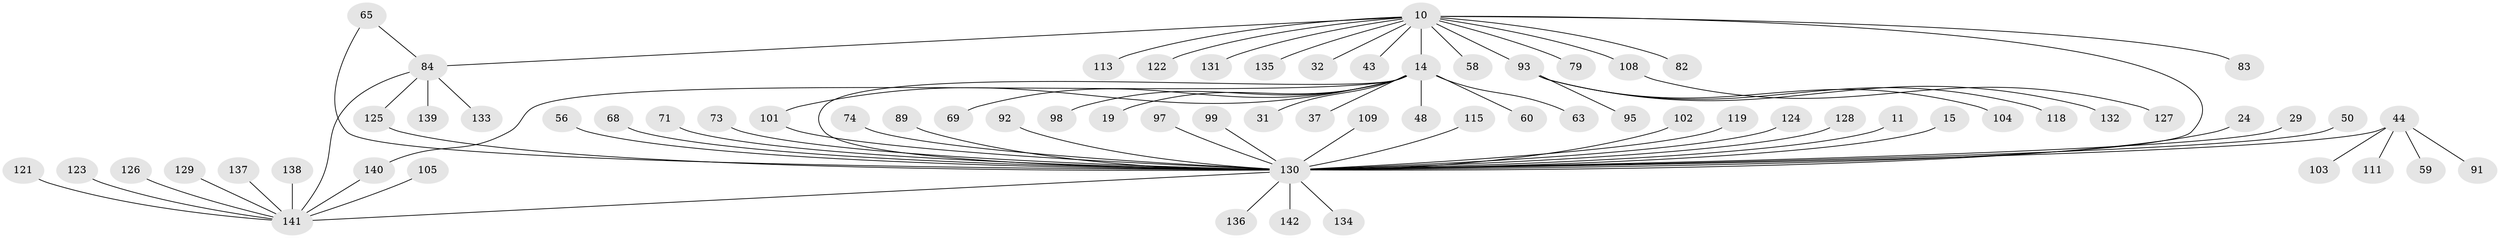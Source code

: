 // original degree distribution, {7: 0.02112676056338028, 17: 0.014084507042253521, 1: 0.6267605633802817, 2: 0.16901408450704225, 14: 0.014084507042253521, 6: 0.02112676056338028, 4: 0.028169014084507043, 3: 0.07746478873239436, 10: 0.007042253521126761, 5: 0.02112676056338028}
// Generated by graph-tools (version 1.1) at 2025/48/03/09/25 04:48:23]
// undirected, 71 vertices, 76 edges
graph export_dot {
graph [start="1"]
  node [color=gray90,style=filled];
  10 [super="+8+6"];
  11;
  14;
  15;
  19;
  24;
  29;
  31 [super="+20"];
  32;
  37;
  43;
  44 [super="+35"];
  48;
  50;
  56;
  58 [super="+41"];
  59;
  60;
  63;
  65 [super="+7"];
  68;
  69;
  71;
  73;
  74 [super="+13+21+51"];
  79;
  82;
  83;
  84 [super="+45"];
  89;
  91;
  92;
  93 [super="+36+54"];
  95;
  97 [super="+61"];
  98 [super="+94"];
  99;
  101 [super="+100"];
  102;
  103;
  104;
  105;
  108;
  109;
  111;
  113 [super="+46+52"];
  115 [super="+23"];
  118;
  119 [super="+30"];
  121;
  122 [super="+120"];
  123;
  124;
  125 [super="+12"];
  126;
  127;
  128 [super="+107"];
  129 [super="+87"];
  130 [super="+114+17"];
  131 [super="+80"];
  132;
  133;
  134 [super="+106"];
  135 [super="+116"];
  136 [super="+5"];
  137 [super="+112"];
  138;
  139;
  140 [super="+110"];
  141 [super="+47+62+64+66+77+28+22+57+78+90"];
  142;
  10 -- 14 [weight=3];
  10 -- 108 [weight=2];
  10 -- 79;
  10 -- 32;
  10 -- 43;
  10 -- 82;
  10 -- 83;
  10 -- 84 [weight=2];
  10 -- 93 [weight=2];
  10 -- 113;
  10 -- 58;
  10 -- 131;
  10 -- 135;
  10 -- 122;
  10 -- 130 [weight=2];
  11 -- 130;
  14 -- 19;
  14 -- 37;
  14 -- 48;
  14 -- 60;
  14 -- 63;
  14 -- 69;
  14 -- 101;
  14 -- 130;
  14 -- 31;
  14 -- 140;
  14 -- 98;
  15 -- 130;
  24 -- 130;
  29 -- 130;
  44 -- 103;
  44 -- 91;
  44 -- 59;
  44 -- 111;
  44 -- 130 [weight=2];
  50 -- 130;
  56 -- 130;
  65 -- 84;
  65 -- 130;
  68 -- 130;
  71 -- 130;
  73 -- 130;
  74 -- 130;
  84 -- 133;
  84 -- 139;
  84 -- 125;
  84 -- 141;
  89 -- 130;
  92 -- 130;
  93 -- 132;
  93 -- 118;
  93 -- 104;
  93 -- 95;
  97 -- 130;
  99 -- 130;
  101 -- 130;
  102 -- 130;
  105 -- 141;
  108 -- 127;
  109 -- 130;
  115 -- 130;
  119 -- 130;
  121 -- 141;
  123 -- 141;
  124 -- 130;
  125 -- 130;
  126 -- 141;
  128 -- 130;
  129 -- 141;
  130 -- 134;
  130 -- 136;
  130 -- 141 [weight=2];
  130 -- 142;
  137 -- 141;
  138 -- 141;
  140 -- 141;
}
